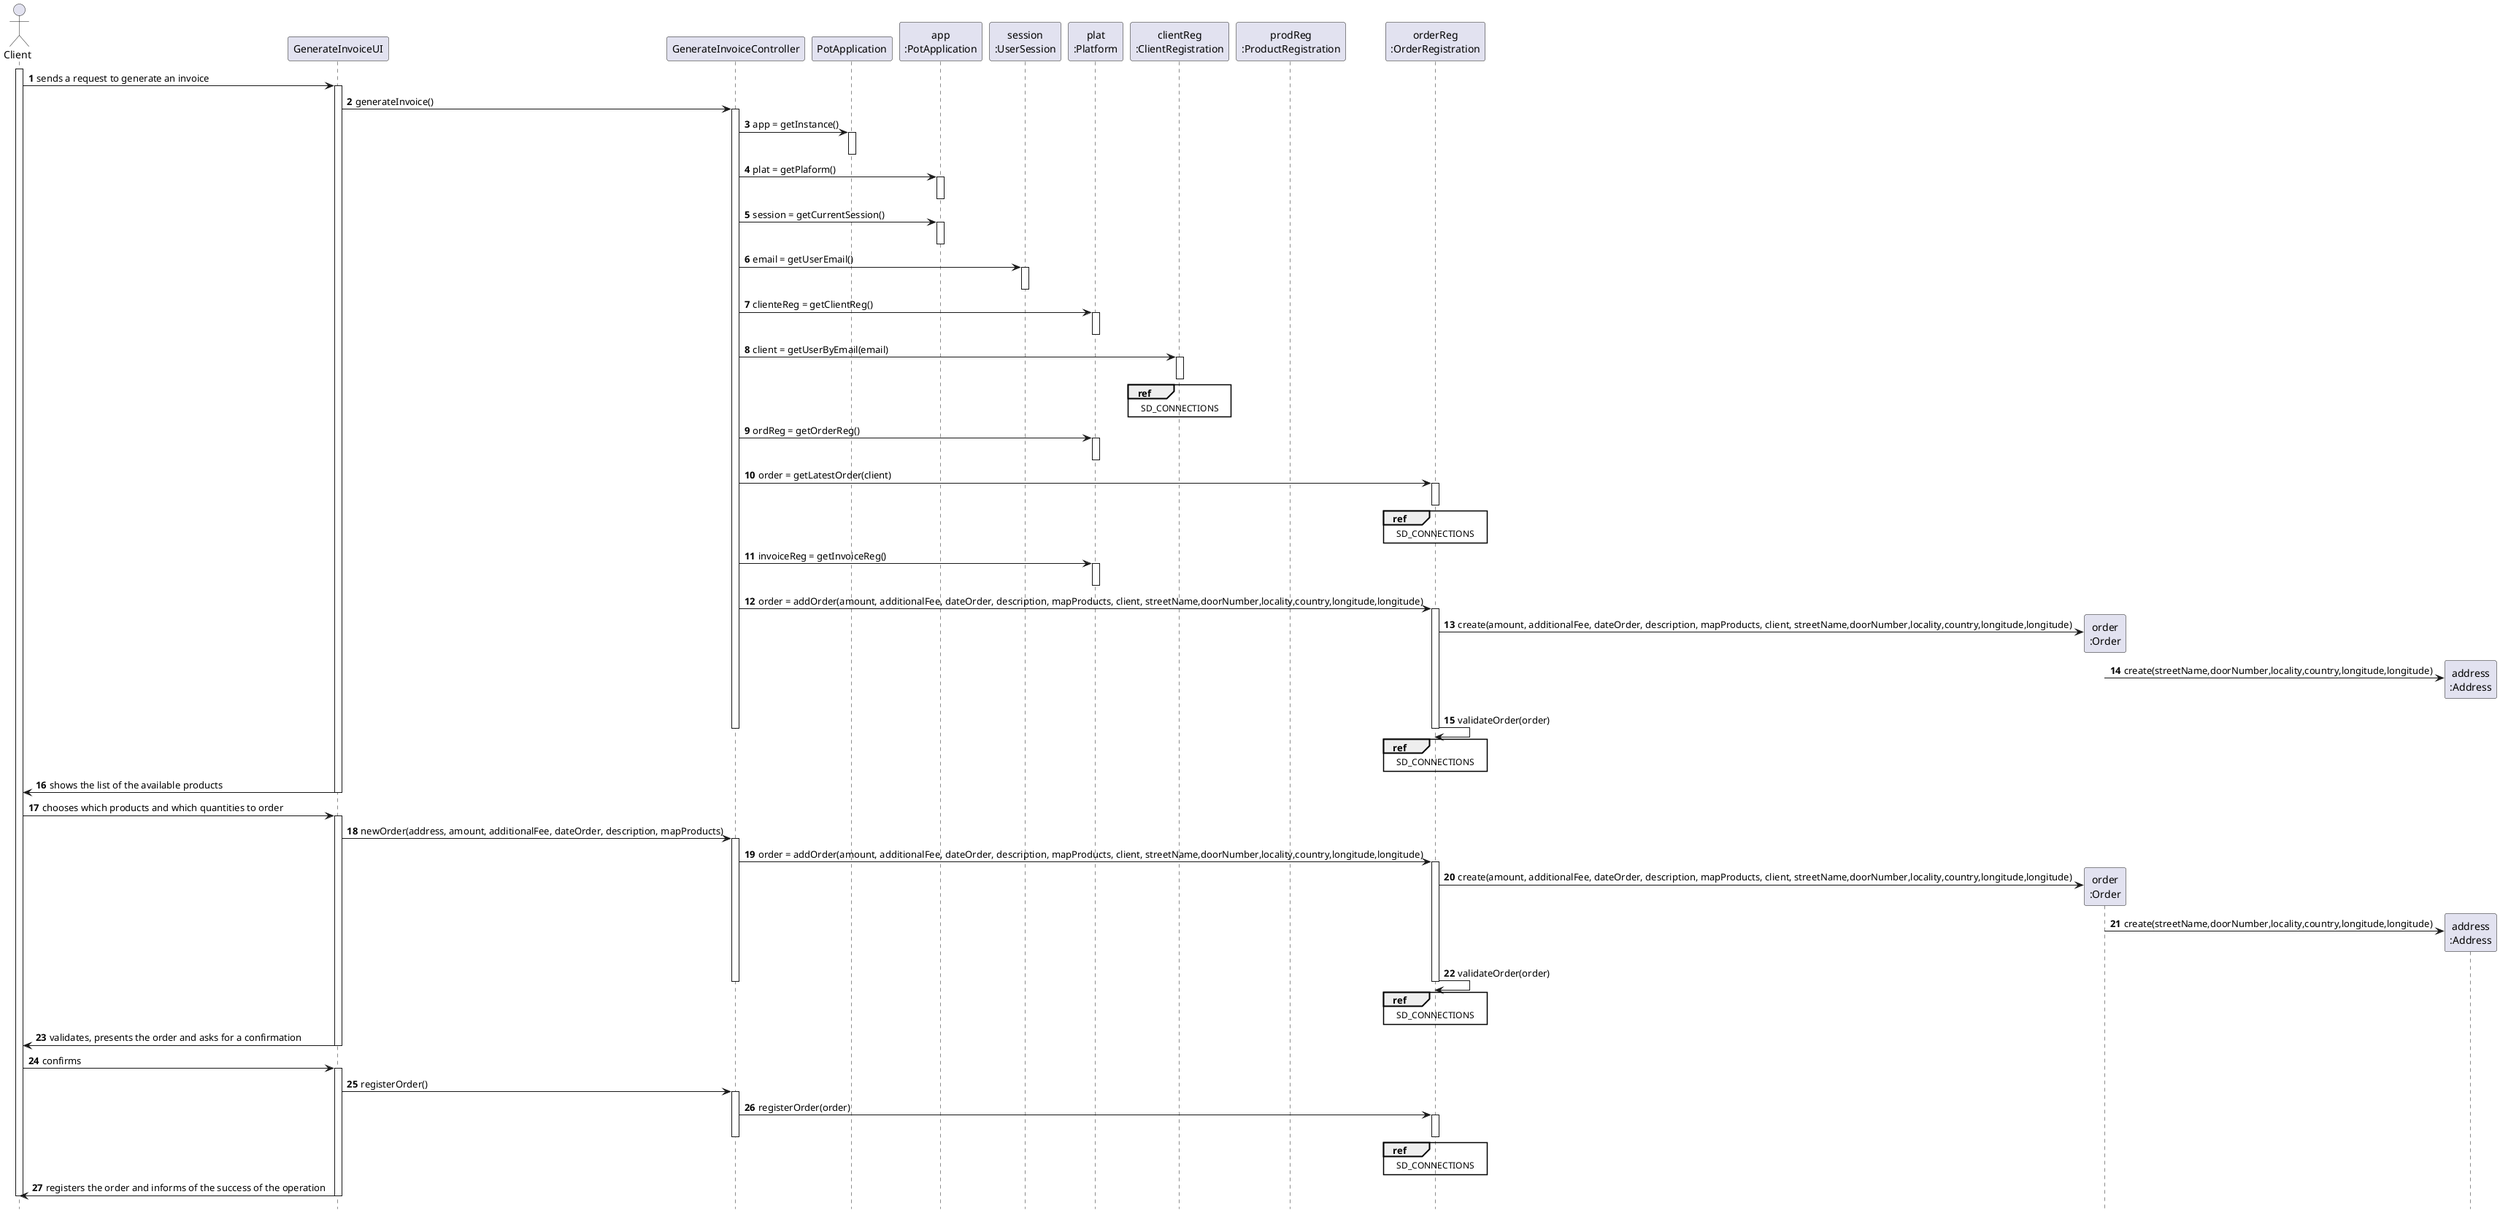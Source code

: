 @startuml
autonumber
hide footbox

actor "Client" as CL

participant "GenerateInvoiceUI" as UI
participant "GenerateInvoiceController" as CTRL
participant "PotApplication" as _APP
participant "app\n:PotApplication" as APP
participant "session\n:UserSession" as SESSION
participant "plat\n:Platform" as PLAT
participant "clientReg\n:ClientRegistration" as CR
participant "prodReg\n:ProductRegistration" as PR
participant "orderReg\n:OrderRegistration" as OR
participant "order\n:Order" as O
participant "address\n:Address" as AD

activate CL

CL -> UI : sends a request to generate an invoice
activate UI
UI -> CTRL : generateInvoice()
activate CTRL
CTRL -> _APP: app = getInstance()
activate _APP
deactivate _APP

CTRL -> APP: plat = getPlaform()
activate APP
deactivate APP

CTRL -> APP: session = getCurrentSession()
activate APP
deactivate APP

CTRL -> SESSION: email = getUserEmail()
activate SESSION
deactivate SESSION
CTRL -> PLAT : clienteReg = getClientReg()
activate PLAT
deactivate PLAT
CTRL -> CR : client = getUserByEmail(email)
activate CR
ref over CR
SD_CONNECTIONS
end ref
deactivate CR

CTRL -> PLAT : ordReg = getOrderReg()
activate PLAT
deactivate PLAT
CTRL -> OR : order = getLatestOrder(client)
activate OR
ref over OR
SD_CONNECTIONS
end ref
deactivate OR

CTRL -> PLAT : invoiceReg = getInvoiceReg()
activate PLAT
deactivate PLAT

CTRL -> OR : order = addOrder(amount, additionalFee, dateOrder, description, mapProducts, client, streetName,doorNumber,locality,country,longitude,longitude)
activate OR
OR -> O** : create(amount, additionalFee, dateOrder, description, mapProducts, client, streetName,doorNumber,locality,country,longitude,longitude)
O -> AD** : create(streetName,doorNumber,locality,country,longitude,longitude)
OR -> OR : validateOrder(order)
ref over OR
SD_CONNECTIONS
end ref
deactivate OR
deactivate CTRL

UI -> CL : shows the list of the available products
deactivate UI
CL -> UI : chooses which products and which quantities to order
activate UI
UI -> CTRL : newOrder(address, amount, additionalFee, dateOrder, description, mapProducts)
activate CTRL

CTRL -> OR : order = addOrder(amount, additionalFee, dateOrder, description, mapProducts, client, streetName,doorNumber,locality,country,longitude,longitude)
activate OR
OR -> O** : create(amount, additionalFee, dateOrder, description, mapProducts, client, streetName,doorNumber,locality,country,longitude,longitude)
O -> AD** : create(streetName,doorNumber,locality,country,longitude,longitude)
OR -> OR : validateOrder(order)
ref over OR
SD_CONNECTIONS
end ref
deactivate OR
deactivate CTRL
UI -> CL : validates, presents the order and asks for a confirmation
deactivate UI

CL -> UI : confirms
activate UI
UI -> CTRL : registerOrder()
activate CTRL
CTRL -> OR : registerOrder(order)
activate OR
ref over OR
SD_CONNECTIONS
end ref
deactivate OR
deactivate CTRL
UI -> CL : registers the order and informs of the success of the operation
deactivate UI
deactivate CL

@enduml